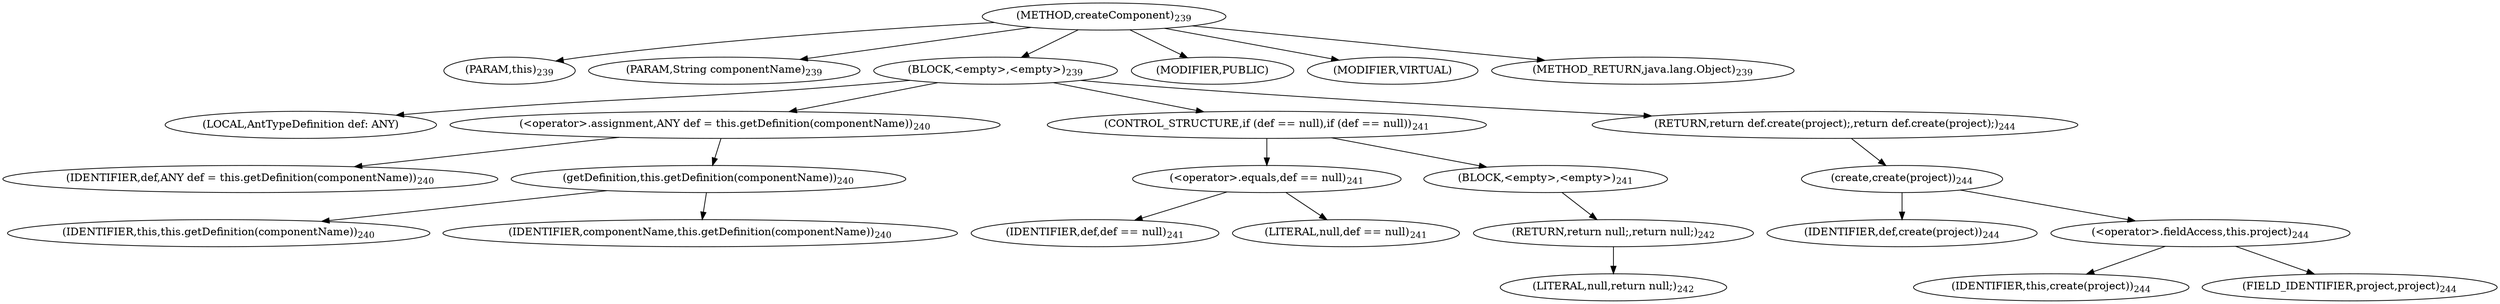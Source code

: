 digraph "createComponent" {  
"426" [label = <(METHOD,createComponent)<SUB>239</SUB>> ]
"13" [label = <(PARAM,this)<SUB>239</SUB>> ]
"427" [label = <(PARAM,String componentName)<SUB>239</SUB>> ]
"428" [label = <(BLOCK,&lt;empty&gt;,&lt;empty&gt;)<SUB>239</SUB>> ]
"429" [label = <(LOCAL,AntTypeDefinition def: ANY)> ]
"430" [label = <(&lt;operator&gt;.assignment,ANY def = this.getDefinition(componentName))<SUB>240</SUB>> ]
"431" [label = <(IDENTIFIER,def,ANY def = this.getDefinition(componentName))<SUB>240</SUB>> ]
"432" [label = <(getDefinition,this.getDefinition(componentName))<SUB>240</SUB>> ]
"12" [label = <(IDENTIFIER,this,this.getDefinition(componentName))<SUB>240</SUB>> ]
"433" [label = <(IDENTIFIER,componentName,this.getDefinition(componentName))<SUB>240</SUB>> ]
"434" [label = <(CONTROL_STRUCTURE,if (def == null),if (def == null))<SUB>241</SUB>> ]
"435" [label = <(&lt;operator&gt;.equals,def == null)<SUB>241</SUB>> ]
"436" [label = <(IDENTIFIER,def,def == null)<SUB>241</SUB>> ]
"437" [label = <(LITERAL,null,def == null)<SUB>241</SUB>> ]
"438" [label = <(BLOCK,&lt;empty&gt;,&lt;empty&gt;)<SUB>241</SUB>> ]
"439" [label = <(RETURN,return null;,return null;)<SUB>242</SUB>> ]
"440" [label = <(LITERAL,null,return null;)<SUB>242</SUB>> ]
"441" [label = <(RETURN,return def.create(project);,return def.create(project);)<SUB>244</SUB>> ]
"442" [label = <(create,create(project))<SUB>244</SUB>> ]
"443" [label = <(IDENTIFIER,def,create(project))<SUB>244</SUB>> ]
"444" [label = <(&lt;operator&gt;.fieldAccess,this.project)<SUB>244</SUB>> ]
"445" [label = <(IDENTIFIER,this,create(project))<SUB>244</SUB>> ]
"446" [label = <(FIELD_IDENTIFIER,project,project)<SUB>244</SUB>> ]
"447" [label = <(MODIFIER,PUBLIC)> ]
"448" [label = <(MODIFIER,VIRTUAL)> ]
"449" [label = <(METHOD_RETURN,java.lang.Object)<SUB>239</SUB>> ]
  "426" -> "13" 
  "426" -> "427" 
  "426" -> "428" 
  "426" -> "447" 
  "426" -> "448" 
  "426" -> "449" 
  "428" -> "429" 
  "428" -> "430" 
  "428" -> "434" 
  "428" -> "441" 
  "430" -> "431" 
  "430" -> "432" 
  "432" -> "12" 
  "432" -> "433" 
  "434" -> "435" 
  "434" -> "438" 
  "435" -> "436" 
  "435" -> "437" 
  "438" -> "439" 
  "439" -> "440" 
  "441" -> "442" 
  "442" -> "443" 
  "442" -> "444" 
  "444" -> "445" 
  "444" -> "446" 
}
